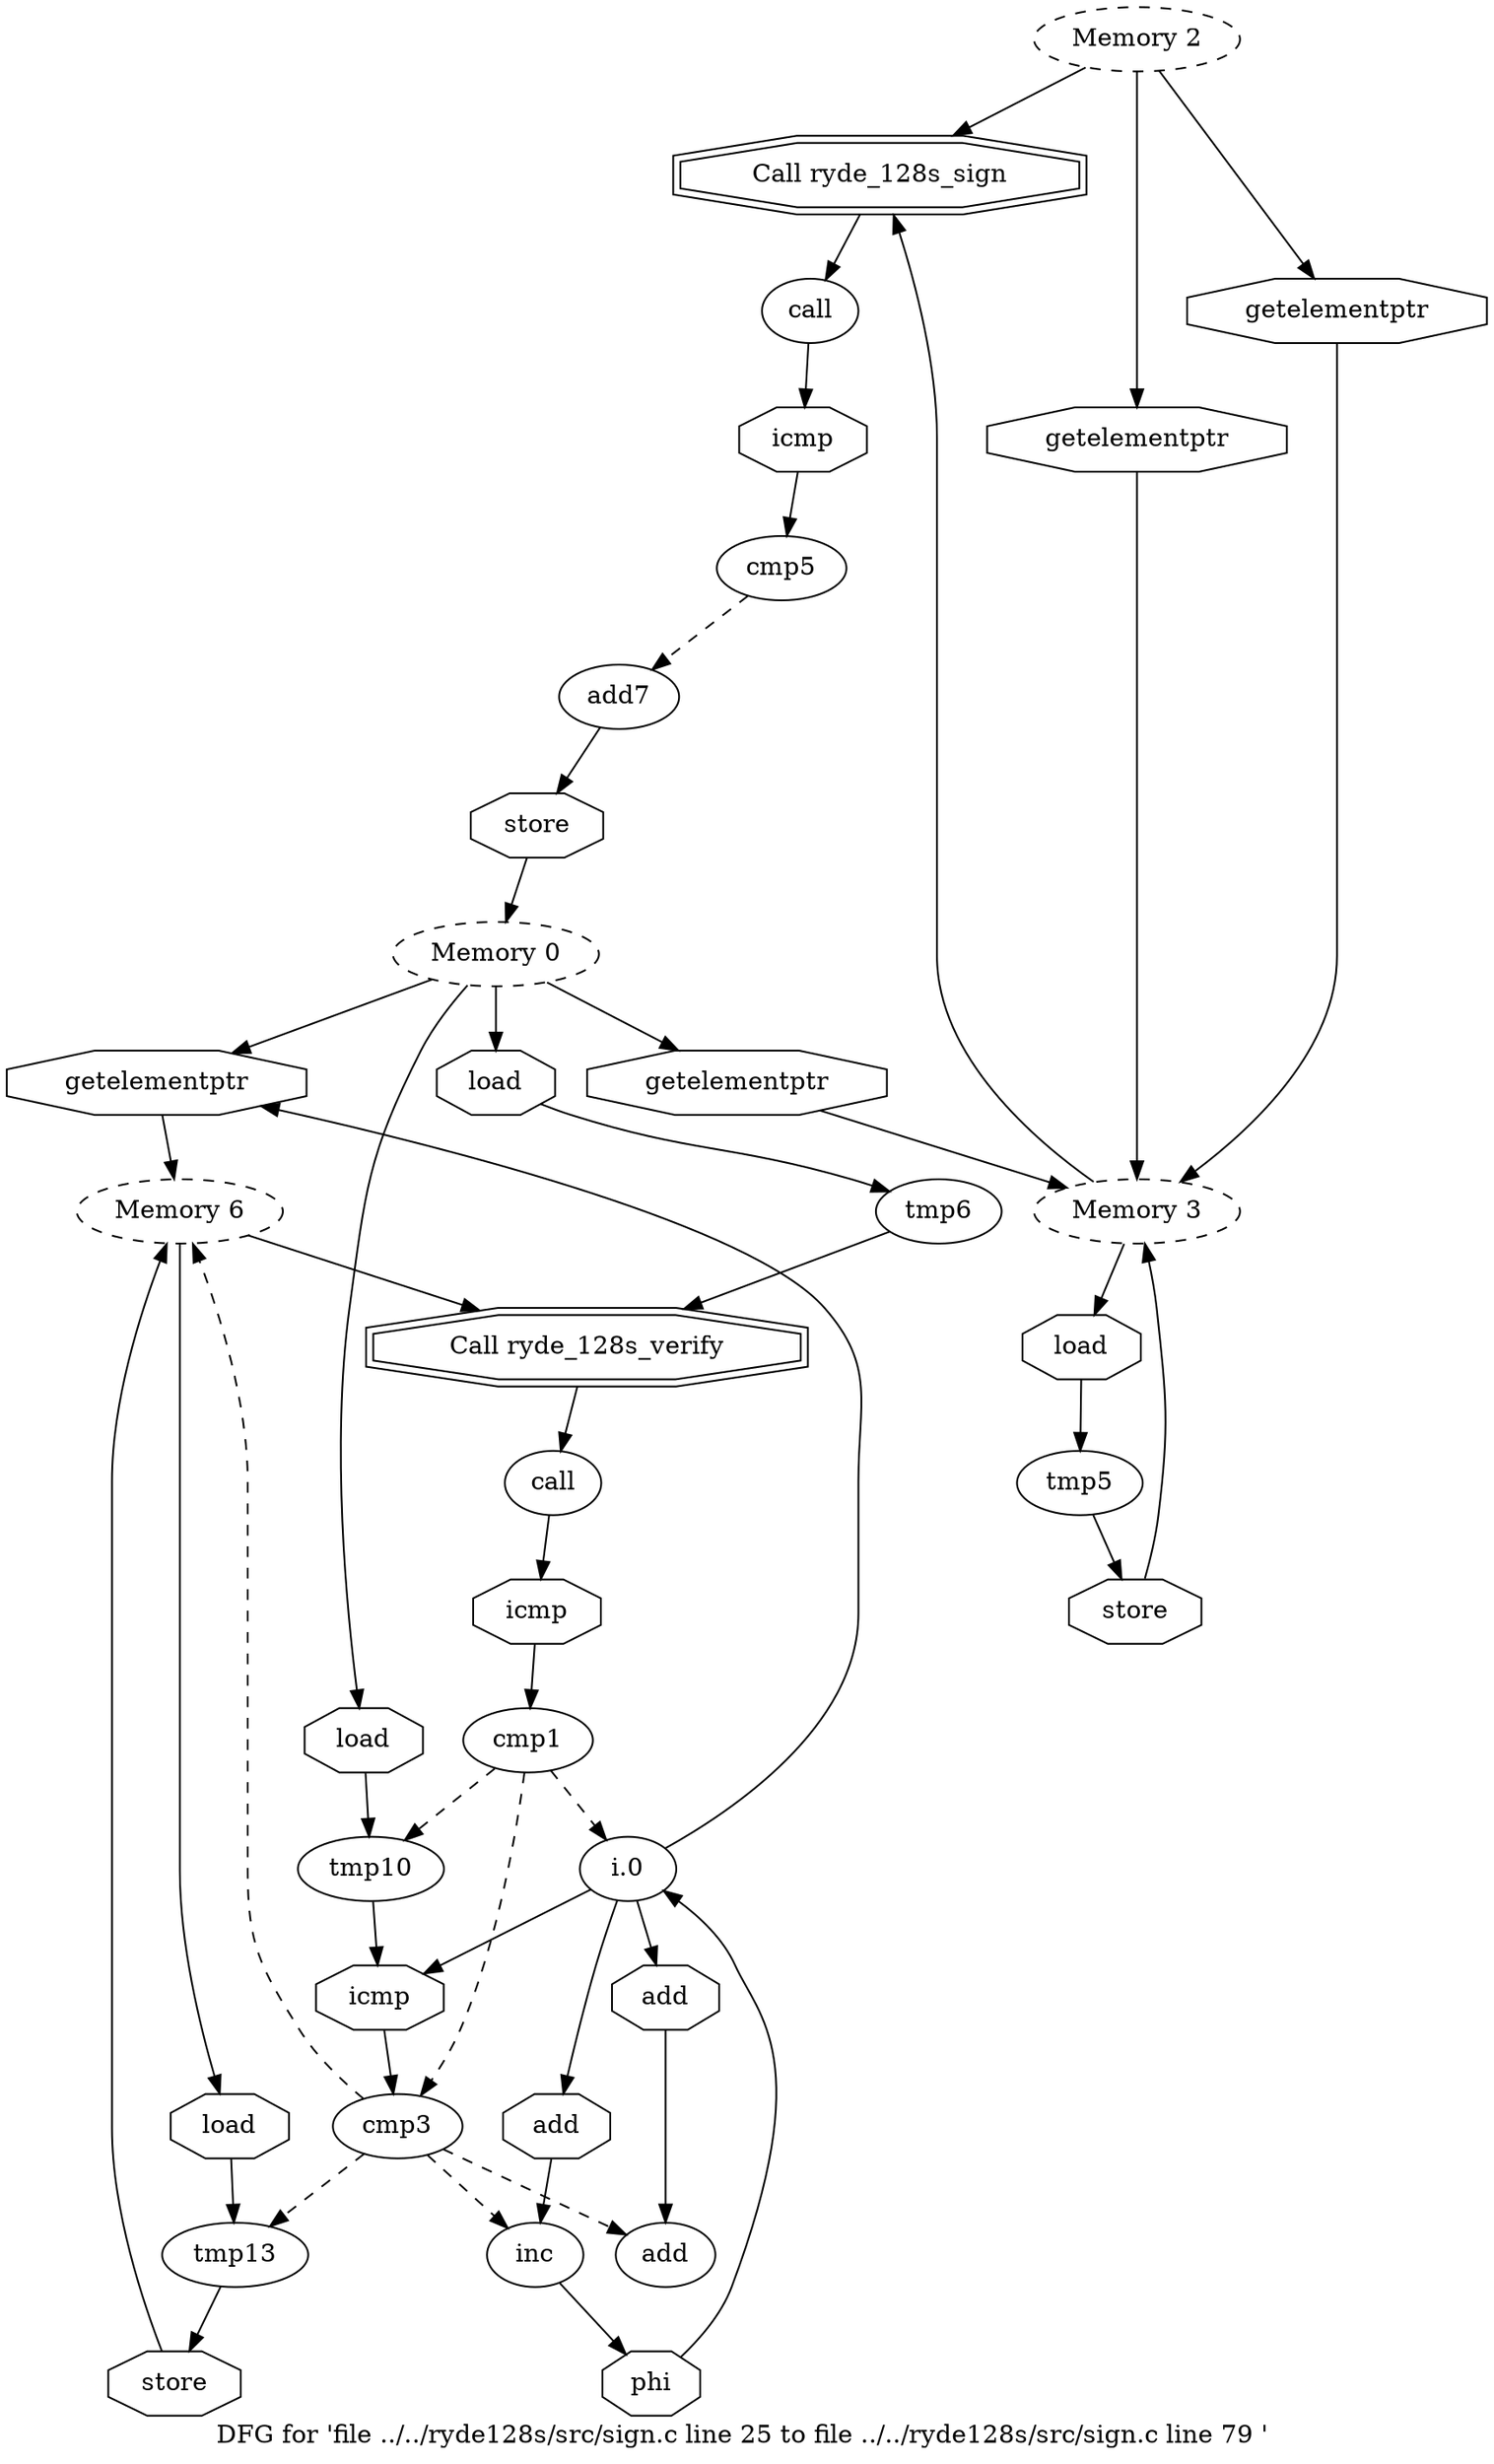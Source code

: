 digraph "DFG for 'file ../../ryde128s/src/sign.c line 25 to file ../../ryde128s/src/sign.c line 79 '  "{
label="DFG for 'file ../../ryde128s/src/sign.c line 25 to file ../../ryde128s/src/sign.c line 79 ' ";
node_242[shape=doubleoctagon,style=solid,label="Call ryde_128s_sign"]
node_241[shape=ellipse,style=solid,label="call"]
"node_242"->"node_241"
node_238[shape=octagon,style=solid,label="getelementptr"]
node_233[shape=ellipse,style=dashed,label="Memory 3"]
"node_238"->"node_233"
node_237[shape=octagon,style=solid,label="load"]
node_236[shape=ellipse,style=solid,label="tmp5"]
"node_237"->"node_236"
node_239[shape=octagon,style=solid,label="store"]
"node_236"->"node_239"
node_250[shape=ellipse,style=solid,label="call"]
node_253[shape=octagon,style=solid,label="icmp"]
"node_250"->"node_253"
node_251[shape=doubleoctagon,style=solid,label="Call ryde_128s_verify"]
"node_251"->"node_250"
node_252[shape=ellipse,style=solid,label="cmp1"]
node_254[shape=ellipse,style=solid,label="i.0"]
"node_252"->"node_254" [style=dashed]
node_258[shape=ellipse,style=solid,label="tmp10"]
"node_252"->"node_258" [style=dashed]
node_260[shape=ellipse,style=solid,label="cmp3"]
"node_252"->"node_260" [style=dashed]
"node_253"->"node_252"
node_257[shape=octagon,style=solid,label="add"]
"node_254"->"node_257"
node_261[shape=octagon,style=solid,label="icmp"]
"node_254"->"node_261"
node_263[shape=octagon,style=solid,label="add"]
"node_254"->"node_263"
node_266[shape=octagon,style=solid,label="getelementptr"]
"node_254"->"node_266"
node_244[shape=octagon,style=solid,label="icmp"]
"node_241"->"node_244"
node_235[shape=ellipse,style=dashed,label="Memory 0"]
node_234[shape=octagon,style=solid,label="getelementptr"]
"node_235"->"node_234"
node_249[shape=octagon,style=solid,label="load"]
"node_235"->"node_249"
node_259[shape=octagon,style=solid,label="load"]
"node_235"->"node_259"
"node_235"->"node_266"
"node_234"->"node_233"
"node_233"->"node_242"
"node_233"->"node_237"
node_232[shape=ellipse,style=dashed,label="Memory 2"]
"node_232"->"node_242"
"node_232"->"node_238"
node_240[shape=octagon,style=solid,label="getelementptr"]
"node_232"->"node_240"
node_255[shape=octagon,style=solid,label="phi"]
"node_255"->"node_254"
node_256[shape=ellipse,style=solid,label="inc"]
"node_256"->"node_255"
"node_257"->"node_256"
"node_239"->"node_233"
node_267[shape=octagon,style=solid,label="store"]
node_247[shape=ellipse,style=dashed,label="Memory 6"]
"node_267"->"node_247"
node_245[shape=ellipse,style=solid,label="add7"]
node_246[shape=octagon,style=solid,label="store"]
"node_245"->"node_246"
node_243[shape=ellipse,style=solid,label="cmp5"]
"node_243"->"node_245" [style=dashed]
"node_246"->"node_235"
"node_247"->"node_251"
node_265[shape=octagon,style=solid,label="load"]
"node_247"->"node_265"
"node_240"->"node_233"
node_248[shape=ellipse,style=solid,label="tmp6"]
"node_248"->"node_251"
"node_249"->"node_248"
"node_258"->"node_261"
"node_259"->"node_258"
"node_260"->"node_256" [style=dashed]
"node_260"->"node_247" [style=dashed]
node_262[shape=ellipse,style=solid,label="add"]
"node_260"->"node_262" [style=dashed]
node_264[shape=ellipse,style=solid,label="tmp13"]
"node_260"->"node_264" [style=dashed]
"node_244"->"node_243"
"node_261"->"node_260"
"node_263"->"node_262"
"node_264"->"node_267"
"node_265"->"node_264"
"node_266"->"node_247"
}


